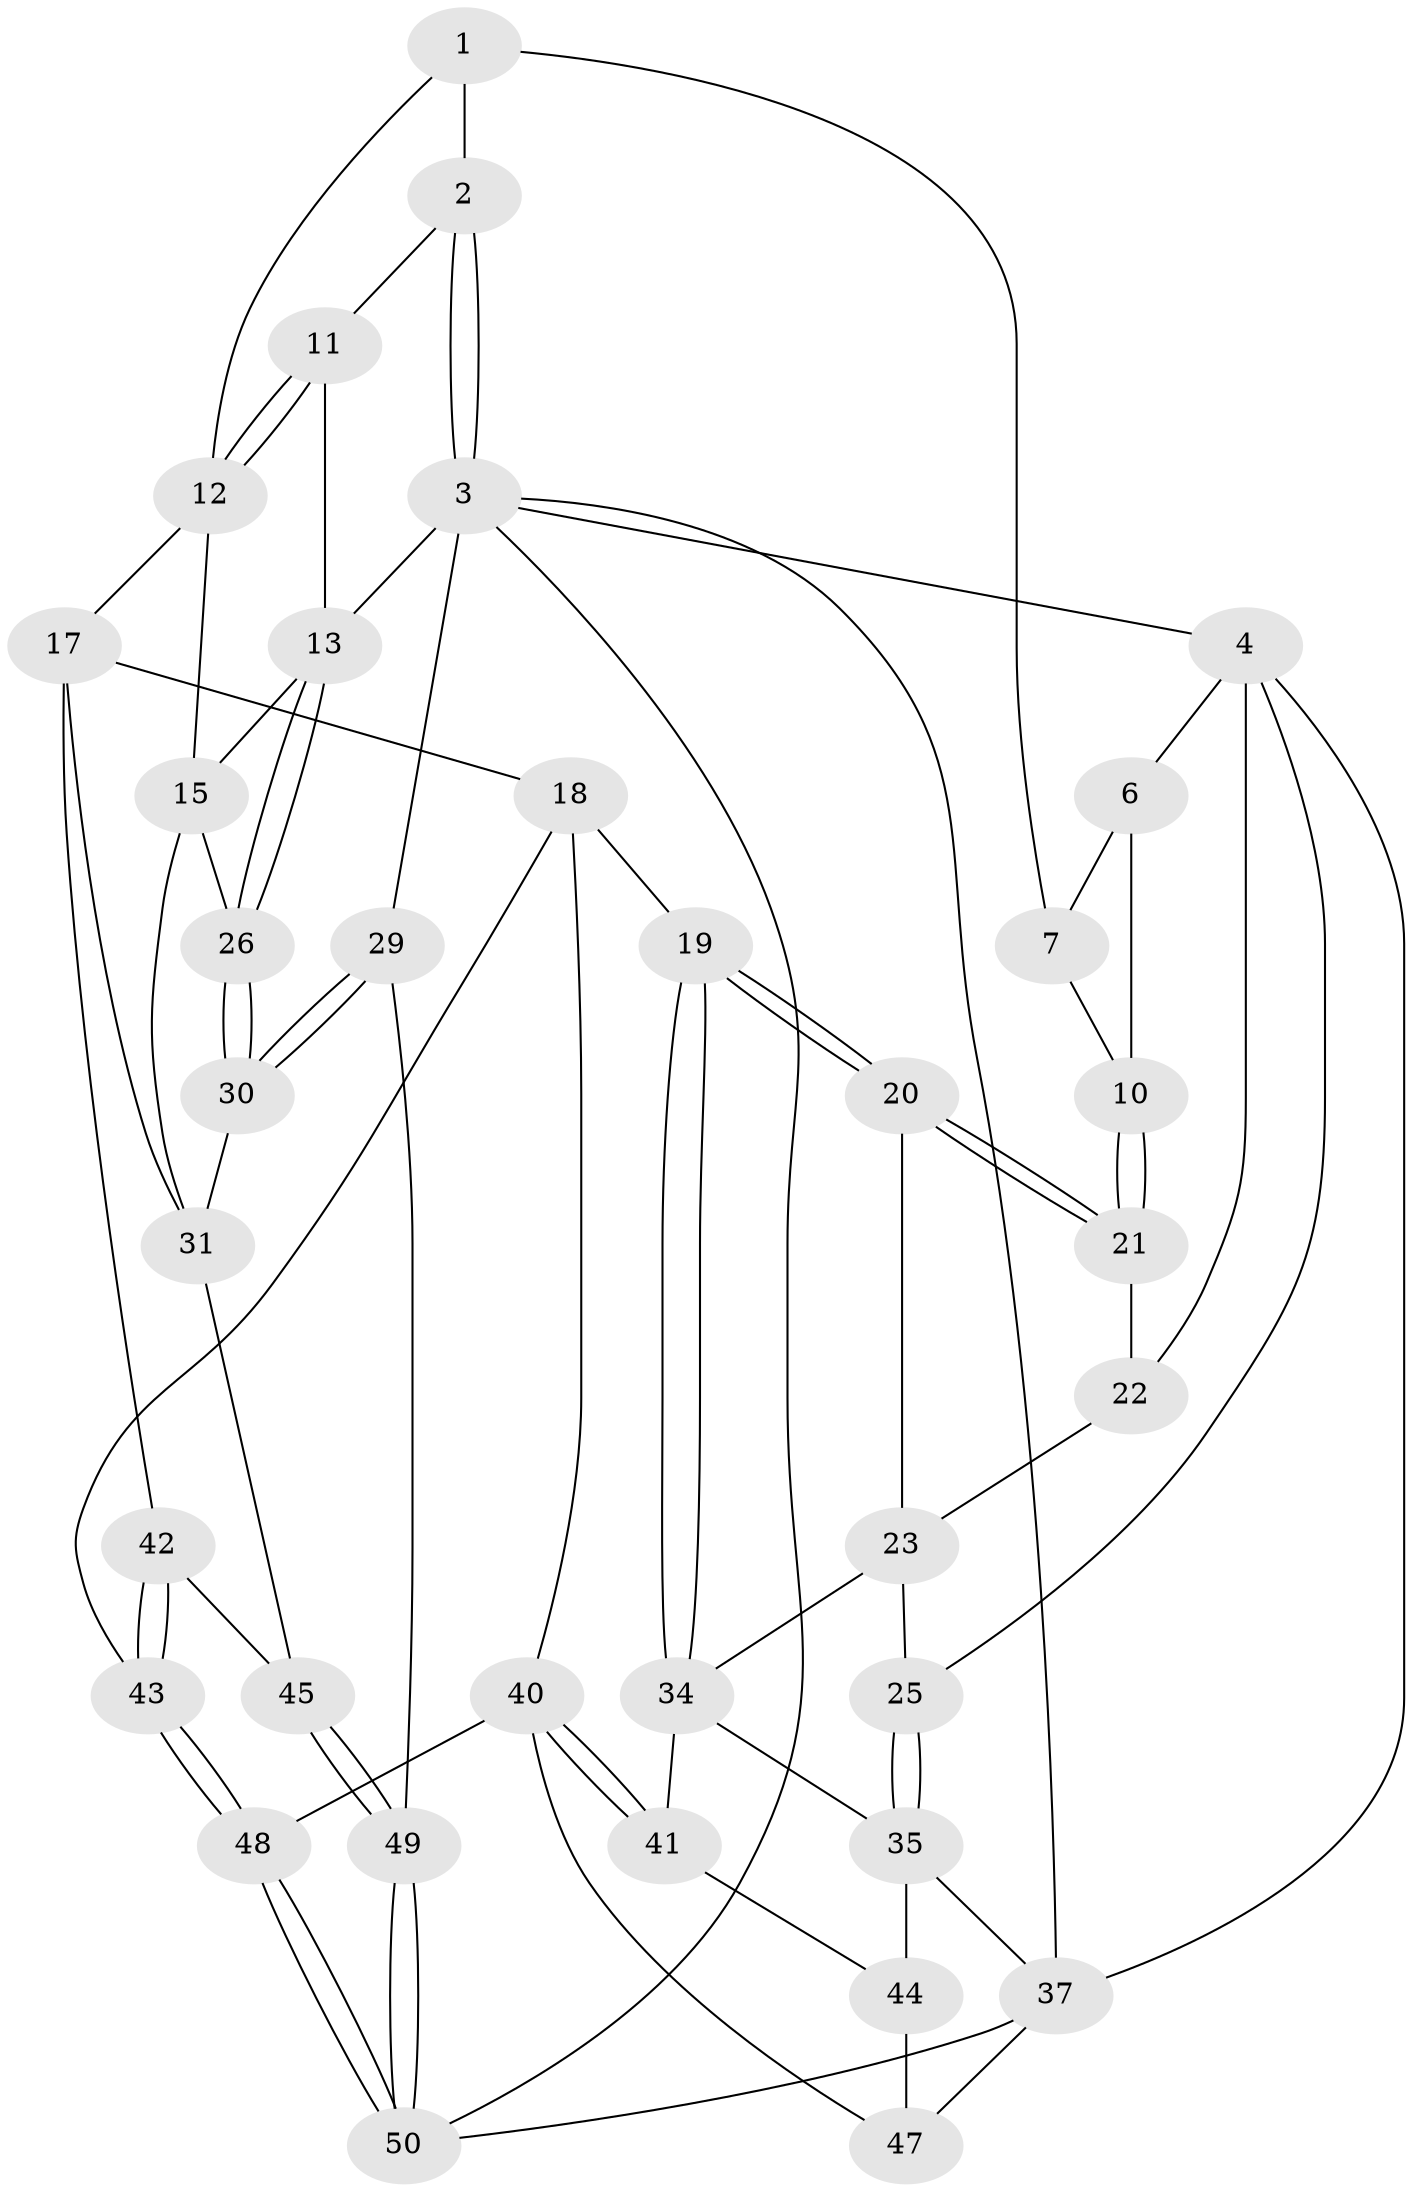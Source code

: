 // Generated by graph-tools (version 1.1) at 2025/52/02/27/25 19:52:42]
// undirected, 36 vertices, 79 edges
graph export_dot {
graph [start="1"]
  node [color=gray90,style=filled];
  1 [pos="+0.7270063121046103+0",super="+8"];
  2 [pos="+0.9729071150522326+0"];
  3 [pos="+1+0",super="+28"];
  4 [pos="+0+0",super="+5"];
  6 [pos="+0.511951380326343+0"];
  7 [pos="+0.7205111903148957+0",super="+9"];
  10 [pos="+0.5454434788412+0.2100257828025886"];
  11 [pos="+0.8423915462150497+0.10981354228765099"];
  12 [pos="+0.7587332466170048+0.23223386840711588",super="+16"];
  13 [pos="+1+0",super="+14"];
  15 [pos="+0.8537036299421068+0.347879488568657",super="+27"];
  17 [pos="+0.5621265776665927+0.45810263059942735",super="+32"];
  18 [pos="+0.46319947270261946+0.42689043359391804",super="+39"];
  19 [pos="+0.45631529619087746+0.41933945509505016"];
  20 [pos="+0.4518978077476933+0.3887466941911963"];
  21 [pos="+0.5387624038096659+0.21688503099154882"];
  22 [pos="+0+0"];
  23 [pos="+0.18808892275924993+0.1686915530986434",super="+24"];
  25 [pos="+0+0.38132719200066334"];
  26 [pos="+1+0.2955051489455435"];
  29 [pos="+1+0.8520399697869316"];
  30 [pos="+1+0.642049343622984"];
  31 [pos="+0.8737688431518426+0.5496359886715494",super="+33"];
  34 [pos="+0.21407102923884644+0.5156959405174218",super="+38"];
  35 [pos="+0+0.613937400472666",super="+36"];
  37 [pos="+0+1",super="+52"];
  40 [pos="+0.3640605745314538+0.7118541670114935",super="+46"];
  41 [pos="+0.2046603702369093+0.6097767368925048"];
  42 [pos="+0.6565920969735289+0.7557125206138813"];
  43 [pos="+0.6378567514503082+0.7862083817194959"];
  44 [pos="+0.1667711364372093+0.6717327963973002"];
  45 [pos="+0.9222169698935546+0.7377430224748115"];
  47 [pos="+0.31072411297116304+0.9357286870861267"];
  48 [pos="+0.6369851146757942+0.7954026994261723"];
  49 [pos="+0.8844029226369745+0.8775599381116787"];
  50 [pos="+0.7702416638273104+1",super="+51"];
  1 -- 2;
  1 -- 12;
  1 -- 7;
  2 -- 3;
  2 -- 3;
  2 -- 11;
  3 -- 4;
  3 -- 13;
  3 -- 29;
  3 -- 37;
  3 -- 50;
  4 -- 25;
  4 -- 37;
  4 -- 6;
  4 -- 22;
  6 -- 7;
  6 -- 10;
  7 -- 10;
  10 -- 21;
  10 -- 21;
  11 -- 12;
  11 -- 12;
  11 -- 13;
  12 -- 17;
  12 -- 15;
  13 -- 26;
  13 -- 26;
  13 -- 15;
  15 -- 26;
  15 -- 31;
  17 -- 18;
  17 -- 42;
  17 -- 31;
  18 -- 19;
  18 -- 40;
  18 -- 43;
  19 -- 20;
  19 -- 20;
  19 -- 34;
  19 -- 34;
  20 -- 21;
  20 -- 21;
  20 -- 23;
  21 -- 22;
  22 -- 23;
  23 -- 25;
  23 -- 34;
  25 -- 35;
  25 -- 35;
  26 -- 30;
  26 -- 30;
  29 -- 30;
  29 -- 30;
  29 -- 49;
  30 -- 31;
  31 -- 45;
  34 -- 41;
  34 -- 35;
  35 -- 44;
  35 -- 37;
  37 -- 50;
  37 -- 47;
  40 -- 41;
  40 -- 41;
  40 -- 48;
  40 -- 47;
  41 -- 44;
  42 -- 43;
  42 -- 43;
  42 -- 45;
  43 -- 48;
  43 -- 48;
  44 -- 47;
  45 -- 49;
  45 -- 49;
  48 -- 50;
  48 -- 50;
  49 -- 50;
  49 -- 50;
}
